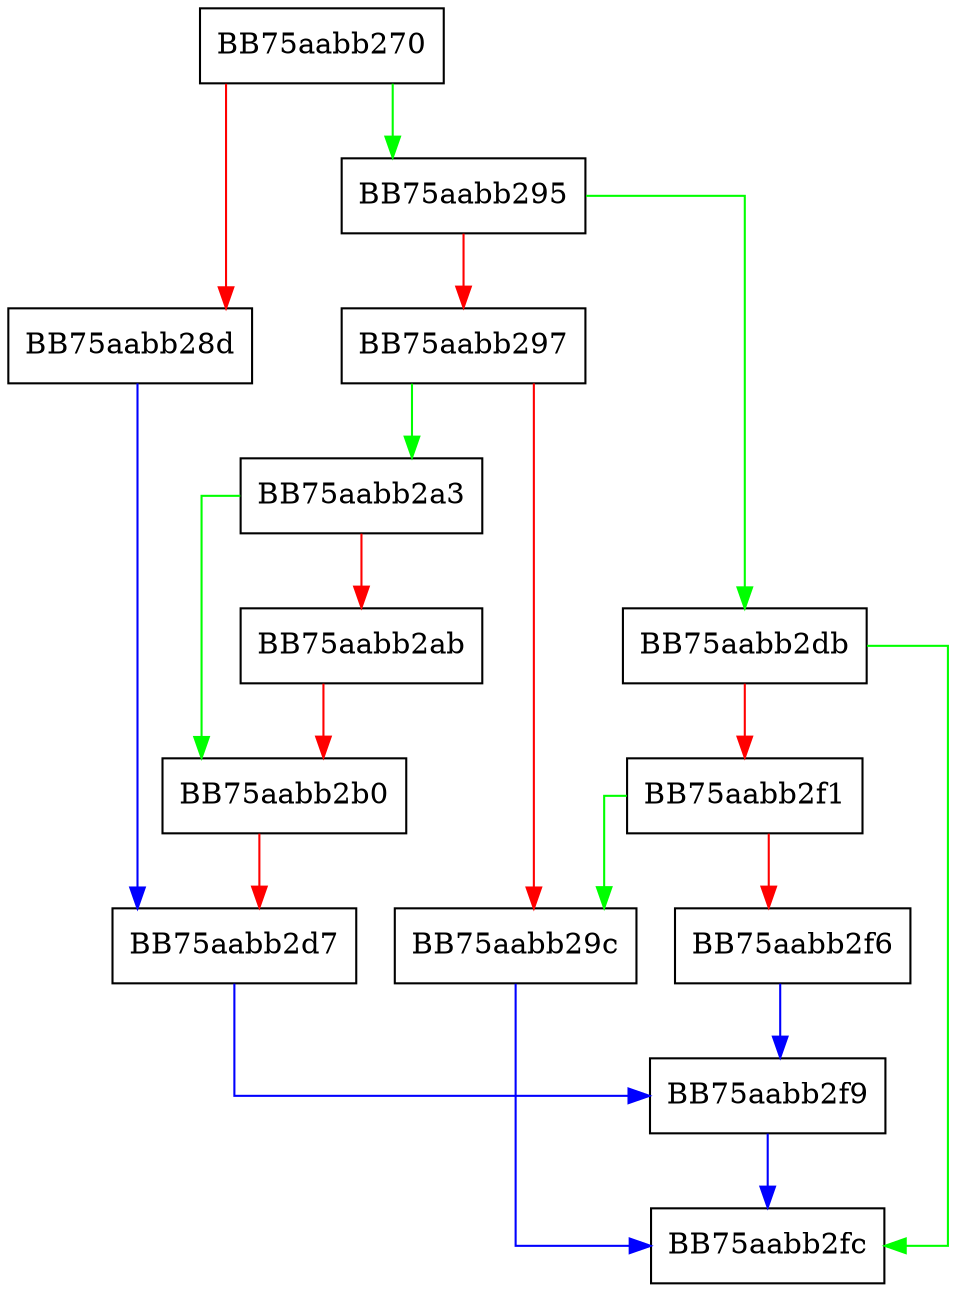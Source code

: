 digraph update {
  node [shape="box"];
  graph [splines=ortho];
  BB75aabb270 -> BB75aabb295 [color="green"];
  BB75aabb270 -> BB75aabb28d [color="red"];
  BB75aabb28d -> BB75aabb2d7 [color="blue"];
  BB75aabb295 -> BB75aabb2db [color="green"];
  BB75aabb295 -> BB75aabb297 [color="red"];
  BB75aabb297 -> BB75aabb2a3 [color="green"];
  BB75aabb297 -> BB75aabb29c [color="red"];
  BB75aabb29c -> BB75aabb2fc [color="blue"];
  BB75aabb2a3 -> BB75aabb2b0 [color="green"];
  BB75aabb2a3 -> BB75aabb2ab [color="red"];
  BB75aabb2ab -> BB75aabb2b0 [color="red"];
  BB75aabb2b0 -> BB75aabb2d7 [color="red"];
  BB75aabb2d7 -> BB75aabb2f9 [color="blue"];
  BB75aabb2db -> BB75aabb2fc [color="green"];
  BB75aabb2db -> BB75aabb2f1 [color="red"];
  BB75aabb2f1 -> BB75aabb29c [color="green"];
  BB75aabb2f1 -> BB75aabb2f6 [color="red"];
  BB75aabb2f6 -> BB75aabb2f9 [color="blue"];
  BB75aabb2f9 -> BB75aabb2fc [color="blue"];
}